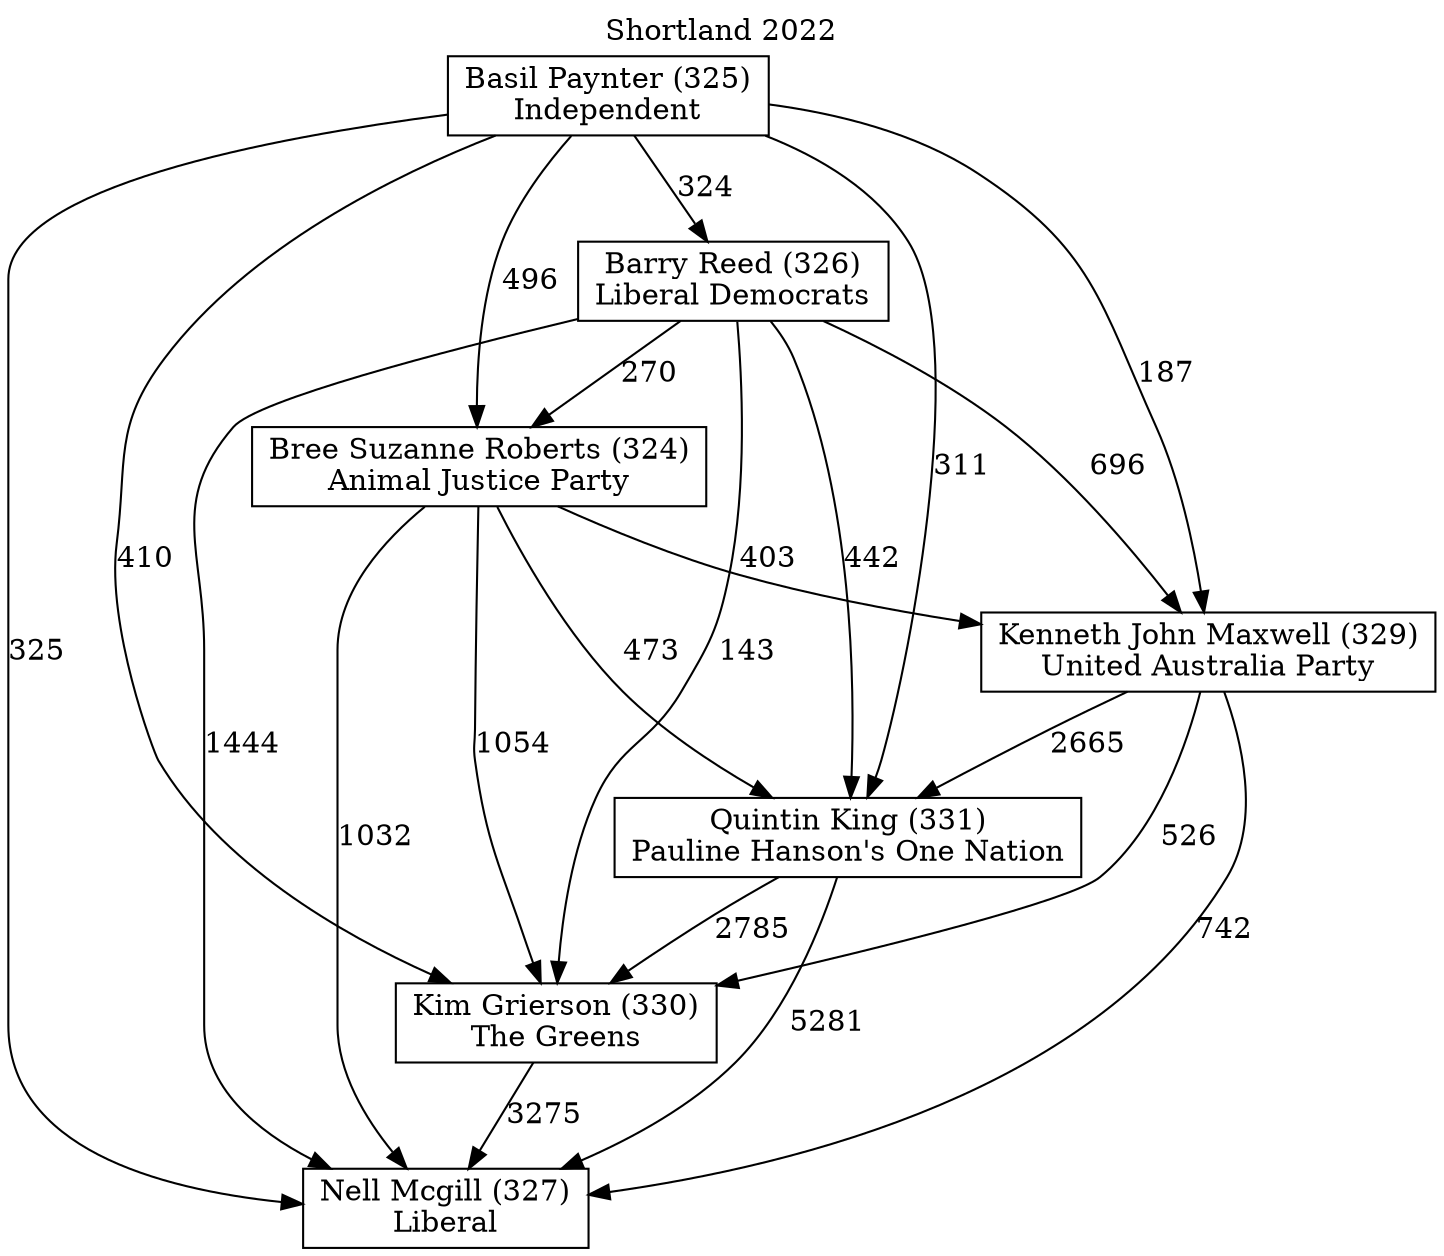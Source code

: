 // House preference flow
digraph "Nell Mcgill (327)_Shortland_2022" {
	graph [label="Shortland 2022" labelloc=t mclimit=10]
	node [shape=box]
	"Nell Mcgill (327)" [label="Nell Mcgill (327)
Liberal"]
	"Kim Grierson (330)" [label="Kim Grierson (330)
The Greens"]
	"Quintin King (331)" [label="Quintin King (331)
Pauline Hanson's One Nation"]
	"Kenneth John Maxwell (329)" [label="Kenneth John Maxwell (329)
United Australia Party"]
	"Bree Suzanne Roberts (324)" [label="Bree Suzanne Roberts (324)
Animal Justice Party"]
	"Barry Reed (326)" [label="Barry Reed (326)
Liberal Democrats"]
	"Basil Paynter (325)" [label="Basil Paynter (325)
Independent"]
	"Kim Grierson (330)" -> "Nell Mcgill (327)" [label=3275]
	"Quintin King (331)" -> "Kim Grierson (330)" [label=2785]
	"Kenneth John Maxwell (329)" -> "Quintin King (331)" [label=2665]
	"Bree Suzanne Roberts (324)" -> "Kenneth John Maxwell (329)" [label=403]
	"Barry Reed (326)" -> "Bree Suzanne Roberts (324)" [label=270]
	"Basil Paynter (325)" -> "Barry Reed (326)" [label=324]
	"Quintin King (331)" -> "Nell Mcgill (327)" [label=5281]
	"Kenneth John Maxwell (329)" -> "Nell Mcgill (327)" [label=742]
	"Bree Suzanne Roberts (324)" -> "Nell Mcgill (327)" [label=1032]
	"Barry Reed (326)" -> "Nell Mcgill (327)" [label=1444]
	"Basil Paynter (325)" -> "Nell Mcgill (327)" [label=325]
	"Basil Paynter (325)" -> "Bree Suzanne Roberts (324)" [label=496]
	"Barry Reed (326)" -> "Kenneth John Maxwell (329)" [label=696]
	"Basil Paynter (325)" -> "Kenneth John Maxwell (329)" [label=187]
	"Bree Suzanne Roberts (324)" -> "Quintin King (331)" [label=473]
	"Barry Reed (326)" -> "Quintin King (331)" [label=442]
	"Basil Paynter (325)" -> "Quintin King (331)" [label=311]
	"Kenneth John Maxwell (329)" -> "Kim Grierson (330)" [label=526]
	"Bree Suzanne Roberts (324)" -> "Kim Grierson (330)" [label=1054]
	"Barry Reed (326)" -> "Kim Grierson (330)" [label=143]
	"Basil Paynter (325)" -> "Kim Grierson (330)" [label=410]
}
